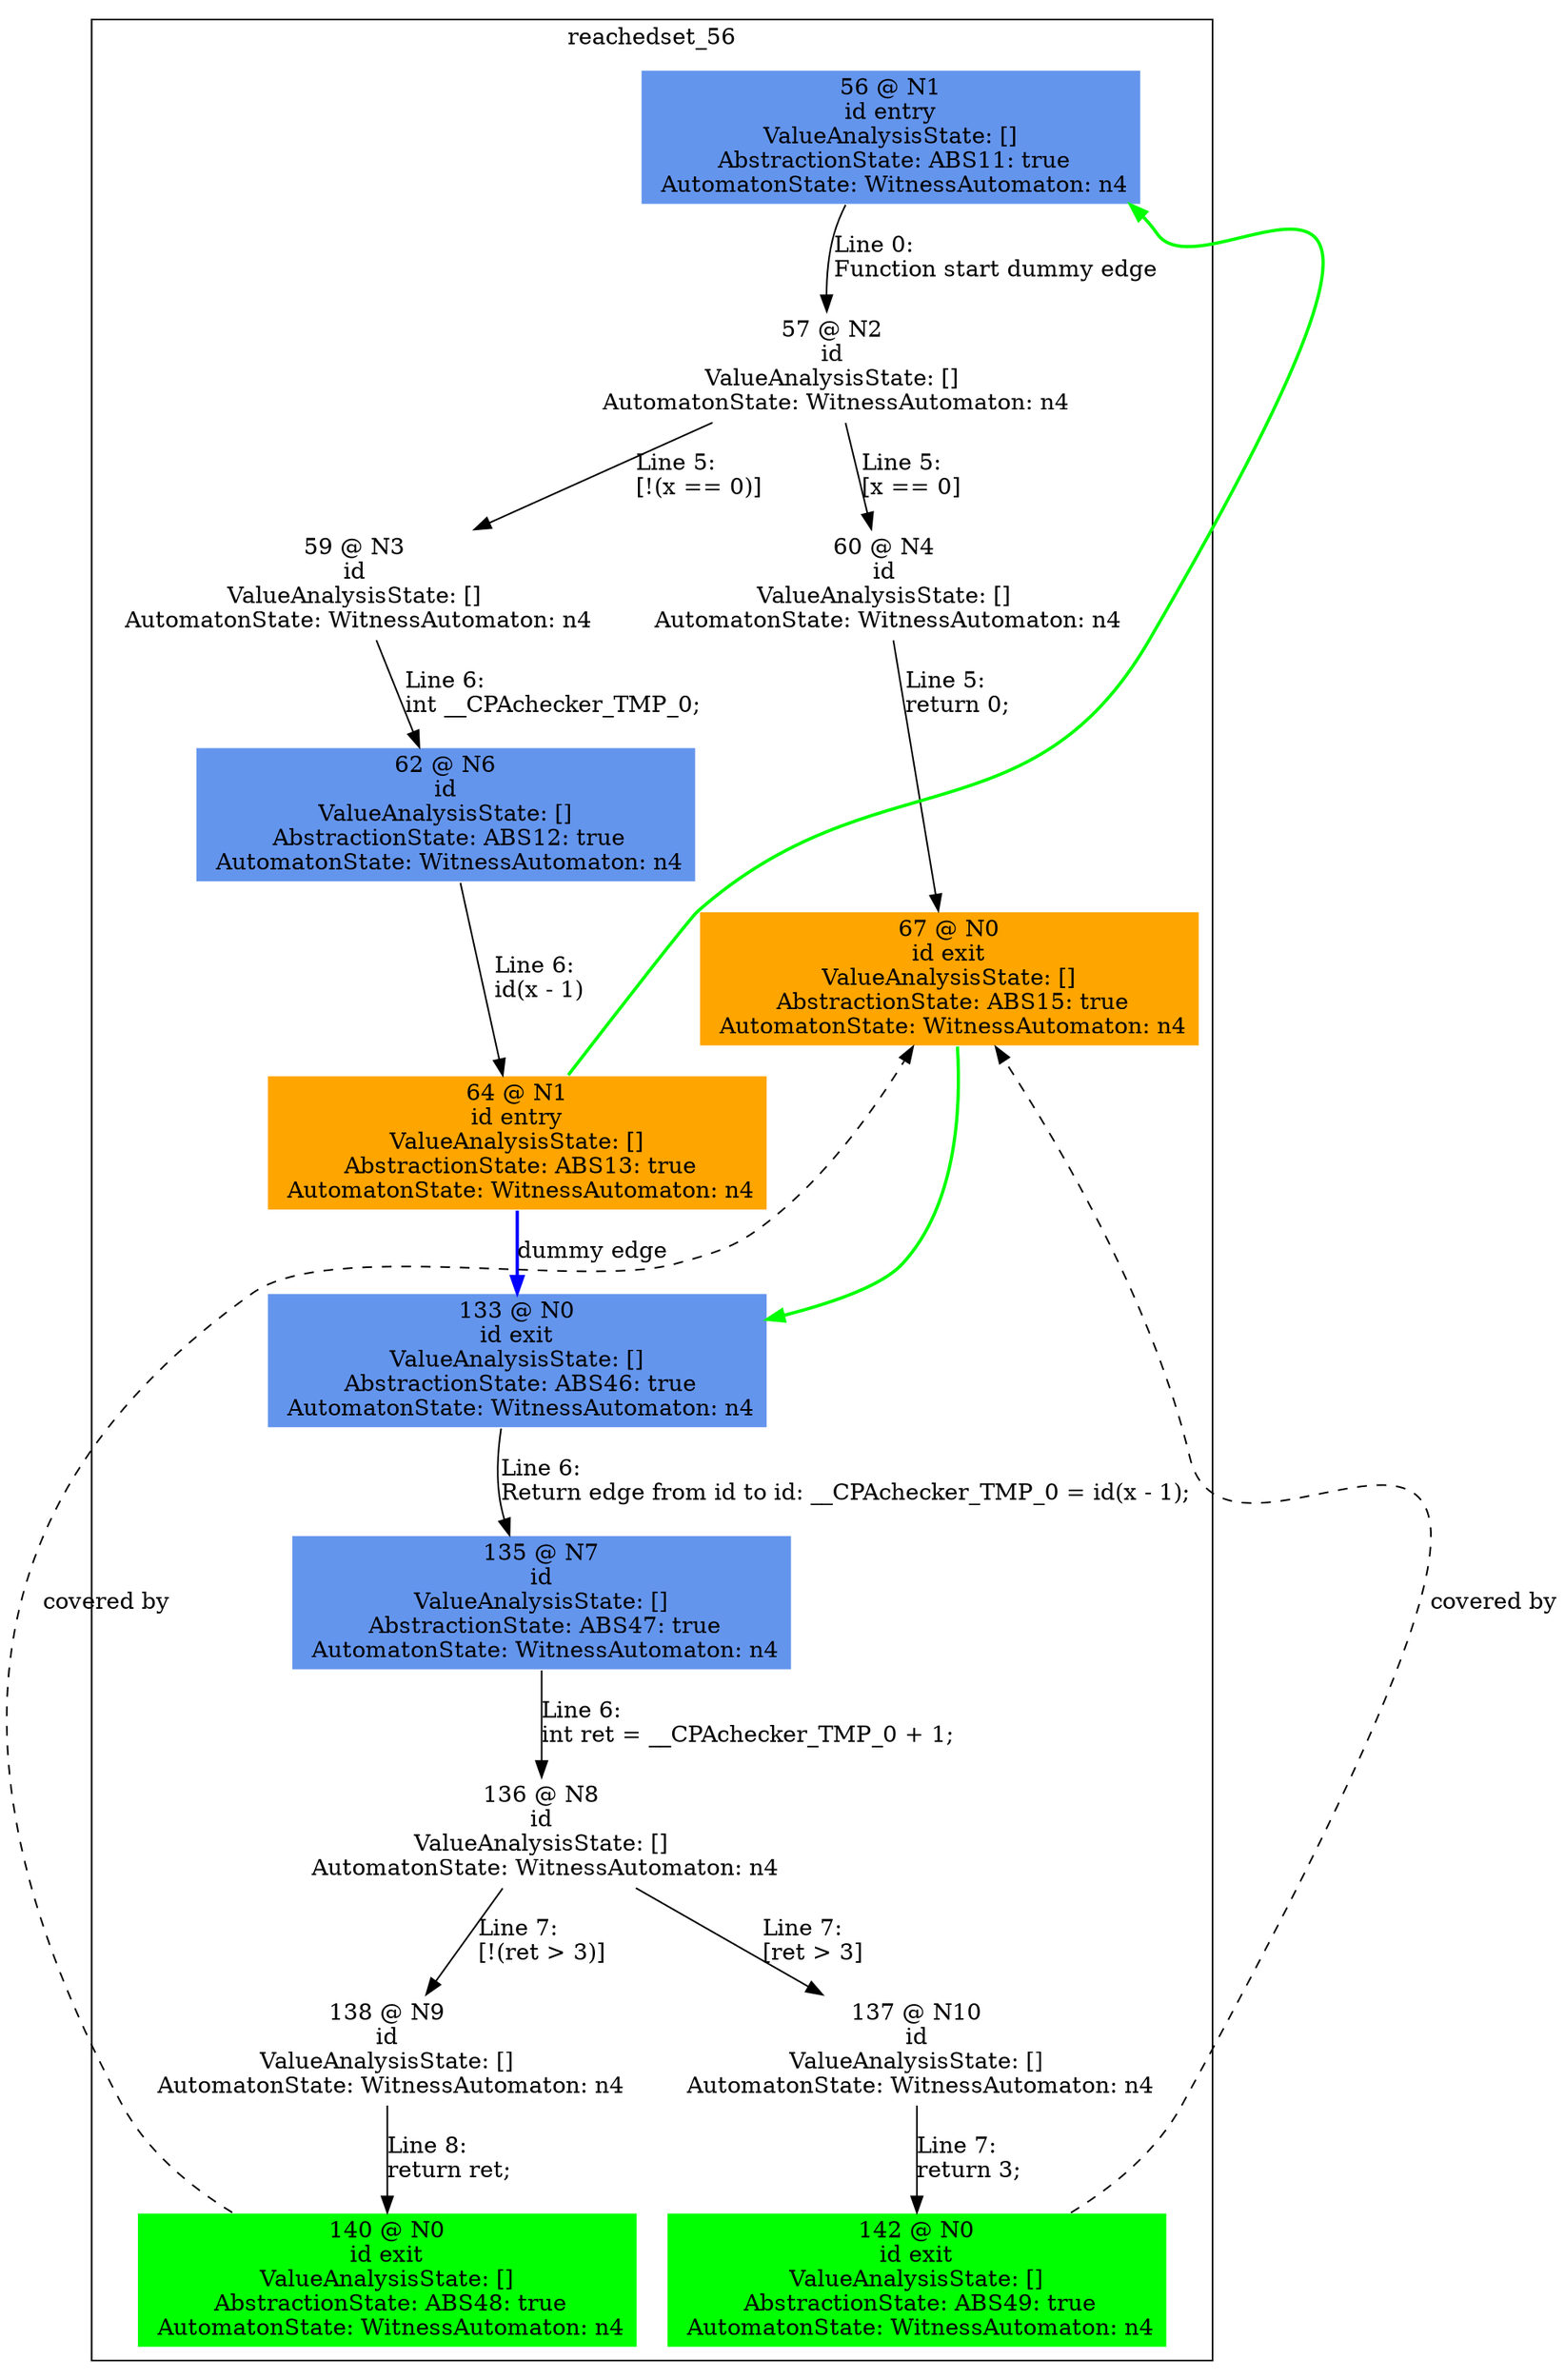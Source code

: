 digraph ARG {
node [style="filled" shape="box" color="white"]
subgraph cluster_56 {
label="reachedset_56"
56 [fillcolor="cornflowerblue" label="56 @ N1\nid entry\nValueAnalysisState: []\n AbstractionState: ABS11: true\n AutomatonState: WitnessAutomaton: n4\n" id="56"]
57 [label="57 @ N2\nid\nValueAnalysisState: []\n AutomatonState: WitnessAutomaton: n4\n" id="57"]
60 [label="60 @ N4\nid\nValueAnalysisState: []\n AutomatonState: WitnessAutomaton: n4\n" id="60"]
67 [fillcolor="orange" label="67 @ N0\nid exit\nValueAnalysisState: []\n AbstractionState: ABS15: true\n AutomatonState: WitnessAutomaton: n4\n" id="67"]
59 [label="59 @ N3\nid\nValueAnalysisState: []\n AutomatonState: WitnessAutomaton: n4\n" id="59"]
62 [fillcolor="cornflowerblue" label="62 @ N6\nid\nValueAnalysisState: []\n AbstractionState: ABS12: true\n AutomatonState: WitnessAutomaton: n4\n" id="62"]
64 [fillcolor="orange" label="64 @ N1\nid entry\nValueAnalysisState: []\n AbstractionState: ABS13: true\n AutomatonState: WitnessAutomaton: n4\n" id="64"]
133 [fillcolor="cornflowerblue" label="133 @ N0\nid exit\nValueAnalysisState: []\n AbstractionState: ABS46: true\n AutomatonState: WitnessAutomaton: n4\n" id="133"]
135 [fillcolor="cornflowerblue" label="135 @ N7\nid\nValueAnalysisState: []\n AbstractionState: ABS47: true\n AutomatonState: WitnessAutomaton: n4\n" id="135"]
136 [label="136 @ N8\nid\nValueAnalysisState: []\n AutomatonState: WitnessAutomaton: n4\n" id="136"]
138 [label="138 @ N9\nid\nValueAnalysisState: []\n AutomatonState: WitnessAutomaton: n4\n" id="138"]
140 [fillcolor="green" label="140 @ N0\nid exit\nValueAnalysisState: []\n AbstractionState: ABS48: true\n AutomatonState: WitnessAutomaton: n4\n" id="140"]
137 [label="137 @ N10\nid\nValueAnalysisState: []\n AutomatonState: WitnessAutomaton: n4\n" id="137"]
142 [fillcolor="green" label="142 @ N0\nid exit\nValueAnalysisState: []\n AbstractionState: ABS49: true\n AutomatonState: WitnessAutomaton: n4\n" id="142"]
56 -> 57 [label="Line 0: \lFunction start dummy edge\l" id="56 -> 57"]
57 -> 59 [label="Line 5: \l[!(x == 0)]\l" id="57 -> 59"]
57 -> 60 [label="Line 5: \l[x == 0]\l" id="57 -> 60"]
60 -> 67 [label="Line 5: \lreturn 0;\l" id="60 -> 67"]
140 -> 67 [style="dashed" weight="0" label="covered by"]
142 -> 67 [style="dashed" weight="0" label="covered by"]
59 -> 62 [label="Line 6: \lint __CPAchecker_TMP_0;\l" id="59 -> 62"]
62 -> 64 [label="Line 6: \lid(x - 1)\l" id="62 -> 64"]
64 -> 133 [style="bold" color="blue" label="dummy edge" id="64 -> 133"]
133 -> 135 [label="Line 6: \lReturn edge from id to id: __CPAchecker_TMP_0 = id(x - 1);\l" id="133 -> 135"]
135 -> 136 [label="Line 6: \lint ret = __CPAchecker_TMP_0 + 1;\l" id="135 -> 136"]
136 -> 137 [label="Line 7: \l[ret > 3]\l" id="136 -> 137"]
136 -> 138 [label="Line 7: \l[!(ret > 3)]\l" id="136 -> 138"]
138 -> 140 [label="Line 8: \lreturn ret;\l" id="138 -> 140"]
137 -> 142 [label="Line 7: \lreturn 3;\l" id="137 -> 142"]
}
64 -> 56 [color=green style=bold]
67 -> 133 [color=green style=bold]
}
